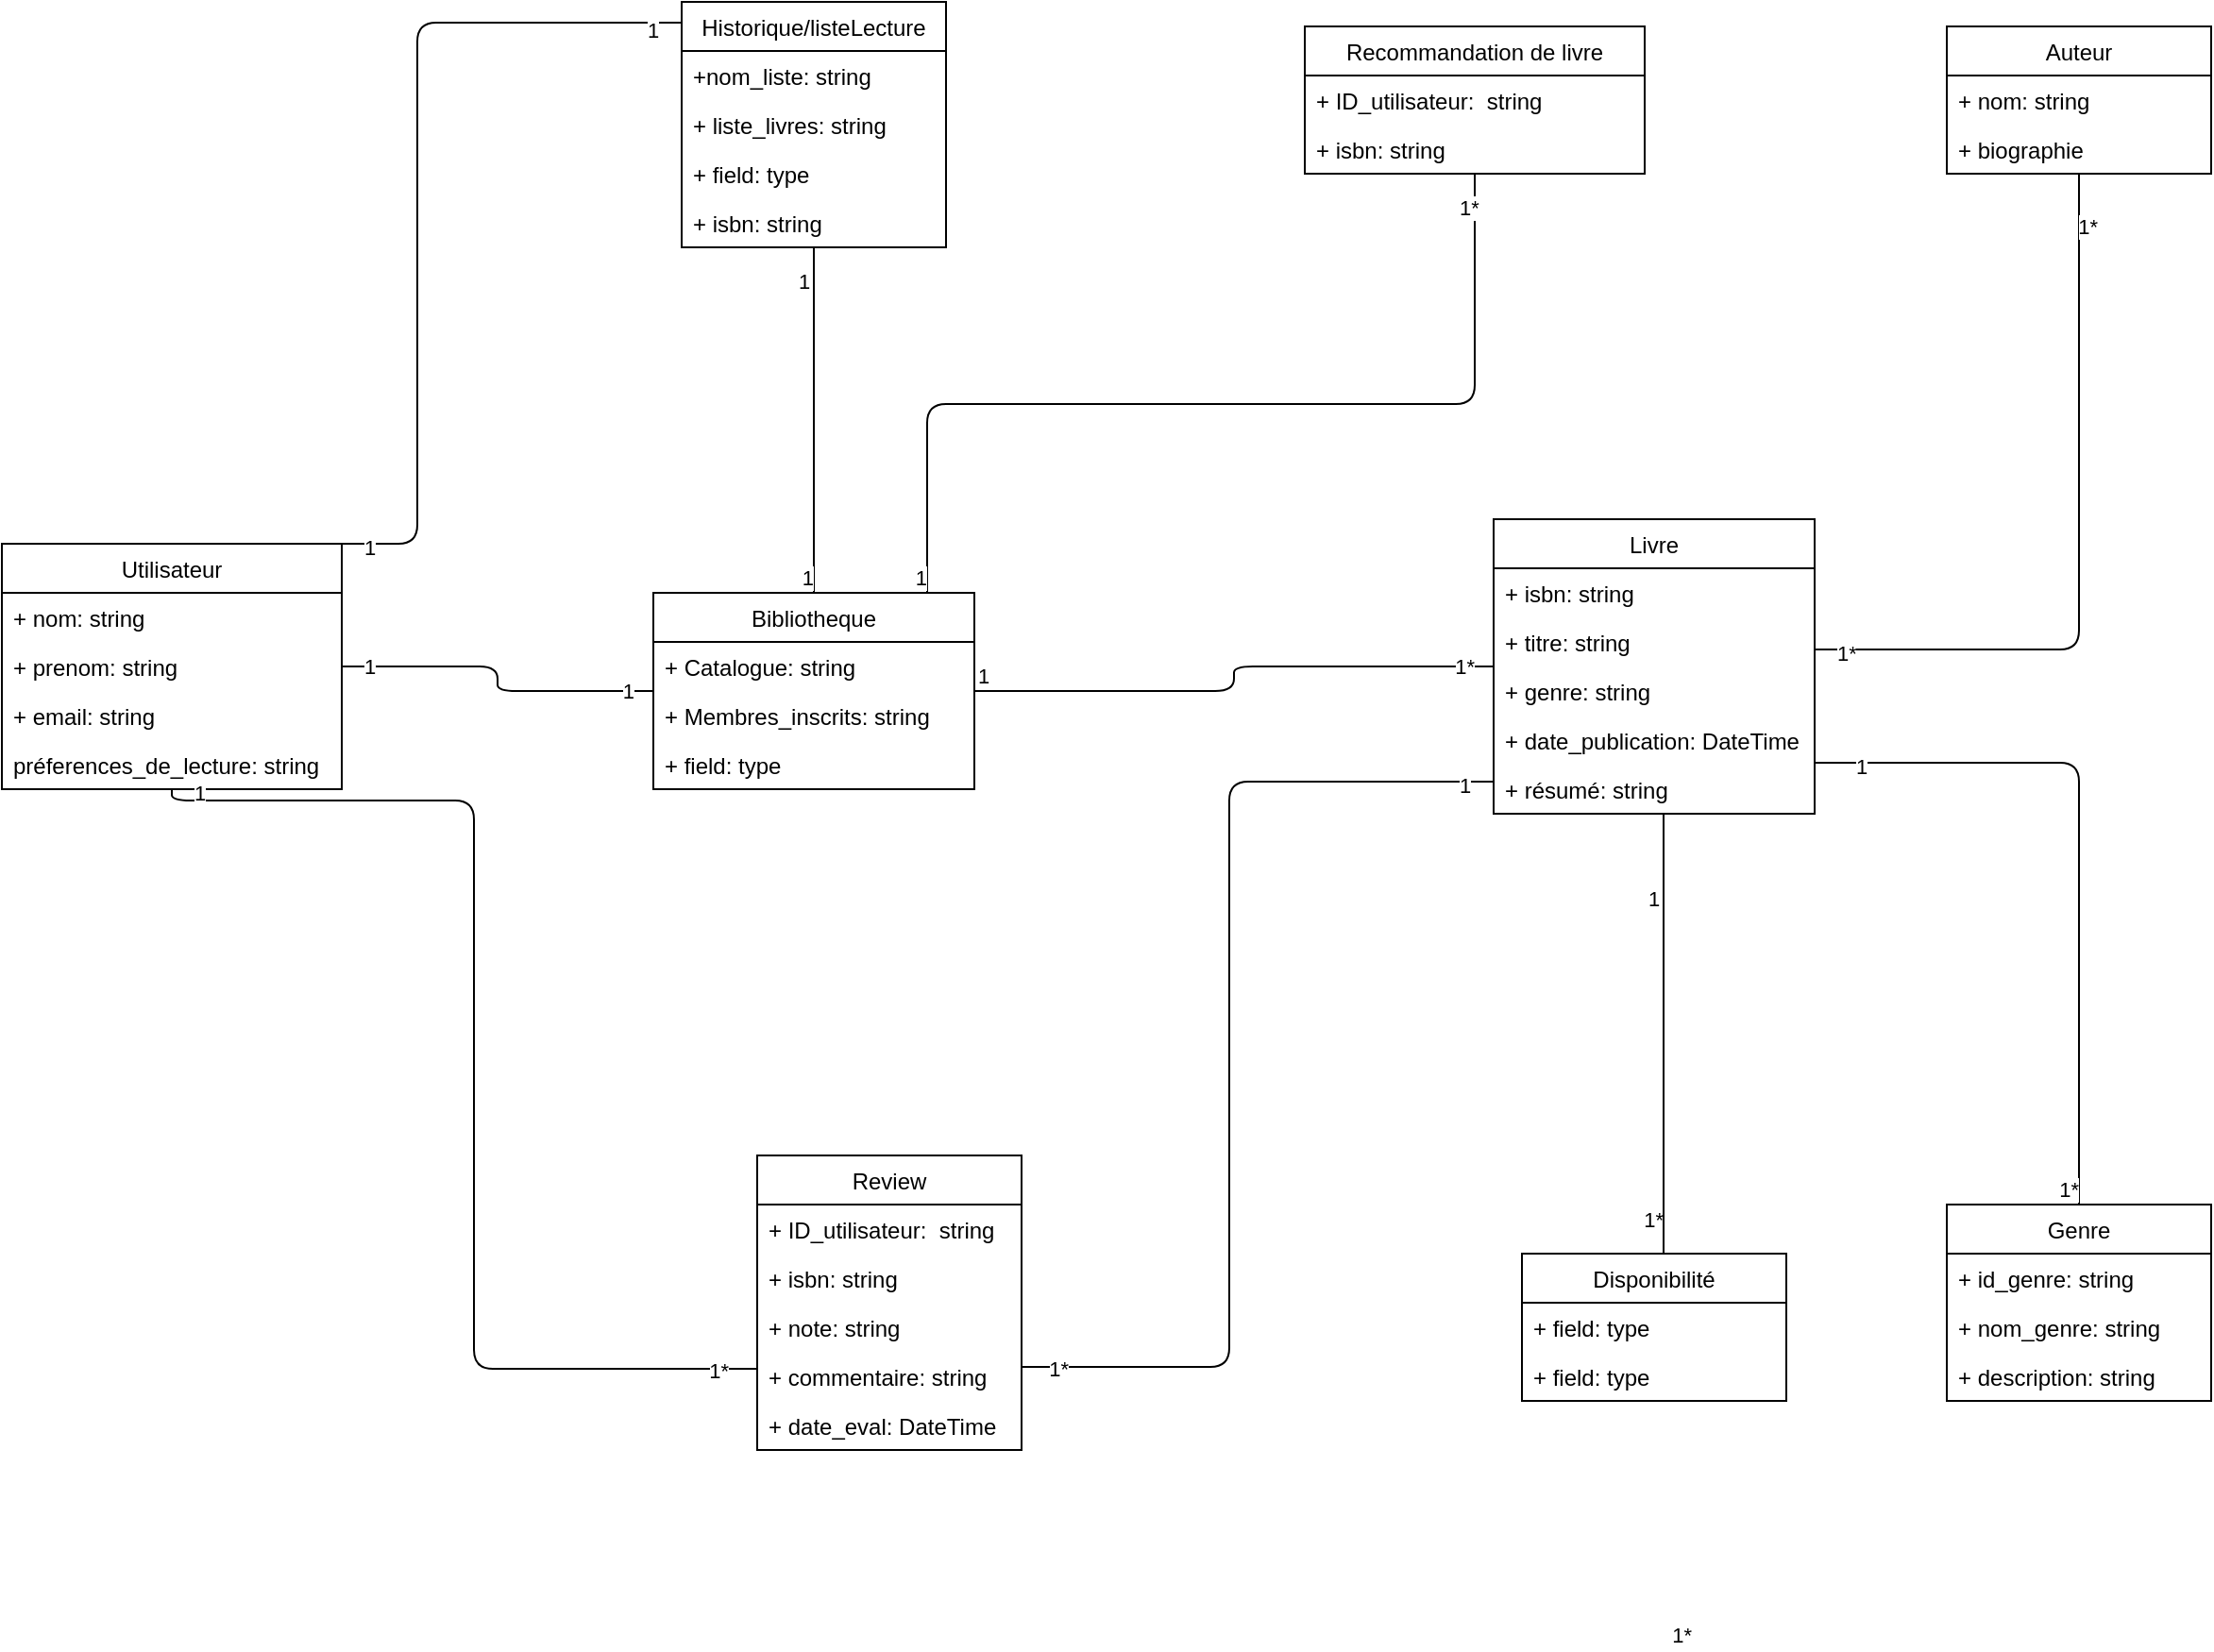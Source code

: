 <mxfile>
    <diagram id="CvnyXggwfu936wjtyLmW" name="Page-1">
        <mxGraphModel dx="2611" dy="1889" grid="1" gridSize="10" guides="1" tooltips="1" connect="1" arrows="1" fold="1" page="1" pageScale="1" pageWidth="827" pageHeight="1169" math="0" shadow="0">
            <root>
                <mxCell id="0"/>
                <mxCell id="1" parent="0"/>
                <mxCell id="2" value="Livre" style="swimlane;fontStyle=0;childLayout=stackLayout;horizontal=1;startSize=26;fillColor=none;horizontalStack=0;resizeParent=1;resizeParentMax=0;resizeLast=0;collapsible=1;marginBottom=0;" parent="1" vertex="1">
                    <mxGeometry x="700" y="211" width="170" height="156" as="geometry"/>
                </mxCell>
                <mxCell id="3" value="+ isbn: string" style="text;strokeColor=none;fillColor=none;align=left;verticalAlign=top;spacingLeft=4;spacingRight=4;overflow=hidden;rotatable=0;points=[[0,0.5],[1,0.5]];portConstraint=eastwest;" parent="2" vertex="1">
                    <mxGeometry y="26" width="170" height="26" as="geometry"/>
                </mxCell>
                <mxCell id="4" value="+ titre: string" style="text;strokeColor=none;fillColor=none;align=left;verticalAlign=top;spacingLeft=4;spacingRight=4;overflow=hidden;rotatable=0;points=[[0,0.5],[1,0.5]];portConstraint=eastwest;" parent="2" vertex="1">
                    <mxGeometry y="52" width="170" height="26" as="geometry"/>
                </mxCell>
                <mxCell id="44" value="+ genre: string" style="text;strokeColor=none;fillColor=none;align=left;verticalAlign=top;spacingLeft=4;spacingRight=4;overflow=hidden;rotatable=0;points=[[0,0.5],[1,0.5]];portConstraint=eastwest;" parent="2" vertex="1">
                    <mxGeometry y="78" width="170" height="26" as="geometry"/>
                </mxCell>
                <mxCell id="45" value="+ date_publication: DateTime" style="text;strokeColor=none;fillColor=none;align=left;verticalAlign=top;spacingLeft=4;spacingRight=4;overflow=hidden;rotatable=0;points=[[0,0.5],[1,0.5]];portConstraint=eastwest;" parent="2" vertex="1">
                    <mxGeometry y="104" width="170" height="26" as="geometry"/>
                </mxCell>
                <mxCell id="46" value="+ résumé: string" style="text;strokeColor=none;fillColor=none;align=left;verticalAlign=top;spacingLeft=4;spacingRight=4;overflow=hidden;rotatable=0;points=[[0,0.5],[1,0.5]];portConstraint=eastwest;" parent="2" vertex="1">
                    <mxGeometry y="130" width="170" height="26" as="geometry"/>
                </mxCell>
                <mxCell id="6" value="Bibliotheque" style="swimlane;fontStyle=0;childLayout=stackLayout;horizontal=1;startSize=26;fillColor=none;horizontalStack=0;resizeParent=1;resizeParentMax=0;resizeLast=0;collapsible=1;marginBottom=0;" parent="1" vertex="1">
                    <mxGeometry x="255" y="250" width="170" height="104" as="geometry"/>
                </mxCell>
                <mxCell id="7" value="+ Catalogue: string" style="text;strokeColor=none;fillColor=none;align=left;verticalAlign=top;spacingLeft=4;spacingRight=4;overflow=hidden;rotatable=0;points=[[0,0.5],[1,0.5]];portConstraint=eastwest;" parent="6" vertex="1">
                    <mxGeometry y="26" width="170" height="26" as="geometry"/>
                </mxCell>
                <mxCell id="8" value="+ Membres_inscrits: string" style="text;strokeColor=none;fillColor=none;align=left;verticalAlign=top;spacingLeft=4;spacingRight=4;overflow=hidden;rotatable=0;points=[[0,0.5],[1,0.5]];portConstraint=eastwest;" parent="6" vertex="1">
                    <mxGeometry y="52" width="170" height="26" as="geometry"/>
                </mxCell>
                <mxCell id="9" value="+ field: type" style="text;strokeColor=none;fillColor=none;align=left;verticalAlign=top;spacingLeft=4;spacingRight=4;overflow=hidden;rotatable=0;points=[[0,0.5],[1,0.5]];portConstraint=eastwest;" parent="6" vertex="1">
                    <mxGeometry y="78" width="170" height="26" as="geometry"/>
                </mxCell>
                <mxCell id="10" value="Auteur" style="swimlane;fontStyle=0;childLayout=stackLayout;horizontal=1;startSize=26;fillColor=none;horizontalStack=0;resizeParent=1;resizeParentMax=0;resizeLast=0;collapsible=1;marginBottom=0;" parent="1" vertex="1">
                    <mxGeometry x="940" y="-50" width="140" height="78" as="geometry"/>
                </mxCell>
                <mxCell id="11" value="+ nom: string" style="text;strokeColor=none;fillColor=none;align=left;verticalAlign=top;spacingLeft=4;spacingRight=4;overflow=hidden;rotatable=0;points=[[0,0.5],[1,0.5]];portConstraint=eastwest;" parent="10" vertex="1">
                    <mxGeometry y="26" width="140" height="26" as="geometry"/>
                </mxCell>
                <mxCell id="13" value="+ biographie" style="text;strokeColor=none;fillColor=none;align=left;verticalAlign=top;spacingLeft=4;spacingRight=4;overflow=hidden;rotatable=0;points=[[0,0.5],[1,0.5]];portConstraint=eastwest;" parent="10" vertex="1">
                    <mxGeometry y="52" width="140" height="26" as="geometry"/>
                </mxCell>
                <mxCell id="14" value="Utilisateur" style="swimlane;fontStyle=0;childLayout=stackLayout;horizontal=1;startSize=26;fillColor=none;horizontalStack=0;resizeParent=1;resizeParentMax=0;resizeLast=0;collapsible=1;marginBottom=0;" parent="1" vertex="1">
                    <mxGeometry x="-90" y="224" width="180" height="130" as="geometry"/>
                </mxCell>
                <mxCell id="15" value="+ nom: string" style="text;strokeColor=none;fillColor=none;align=left;verticalAlign=top;spacingLeft=4;spacingRight=4;overflow=hidden;rotatable=0;points=[[0,0.5],[1,0.5]];portConstraint=eastwest;" parent="14" vertex="1">
                    <mxGeometry y="26" width="180" height="26" as="geometry"/>
                </mxCell>
                <mxCell id="16" value="+ prenom: string" style="text;strokeColor=none;fillColor=none;align=left;verticalAlign=top;spacingLeft=4;spacingRight=4;overflow=hidden;rotatable=0;points=[[0,0.5],[1,0.5]];portConstraint=eastwest;" parent="14" vertex="1">
                    <mxGeometry y="52" width="180" height="26" as="geometry"/>
                </mxCell>
                <mxCell id="42" value="+ email: string" style="text;strokeColor=none;fillColor=none;align=left;verticalAlign=top;spacingLeft=4;spacingRight=4;overflow=hidden;rotatable=0;points=[[0,0.5],[1,0.5]];portConstraint=eastwest;" parent="14" vertex="1">
                    <mxGeometry y="78" width="180" height="26" as="geometry"/>
                </mxCell>
                <mxCell id="43" value="préferences_de_lecture: string" style="text;strokeColor=none;fillColor=none;align=left;verticalAlign=top;spacingLeft=4;spacingRight=4;overflow=hidden;rotatable=0;points=[[0,0.5],[1,0.5]];portConstraint=eastwest;" parent="14" vertex="1">
                    <mxGeometry y="104" width="180" height="26" as="geometry"/>
                </mxCell>
                <mxCell id="18" value="Disponibilité" style="swimlane;fontStyle=0;childLayout=stackLayout;horizontal=1;startSize=26;fillColor=none;horizontalStack=0;resizeParent=1;resizeParentMax=0;resizeLast=0;collapsible=1;marginBottom=0;" parent="1" vertex="1">
                    <mxGeometry x="715" y="600" width="140" height="78" as="geometry"/>
                </mxCell>
                <mxCell id="20" value="+ field: type" style="text;strokeColor=none;fillColor=none;align=left;verticalAlign=top;spacingLeft=4;spacingRight=4;overflow=hidden;rotatable=0;points=[[0,0.5],[1,0.5]];portConstraint=eastwest;" parent="18" vertex="1">
                    <mxGeometry y="26" width="140" height="26" as="geometry"/>
                </mxCell>
                <mxCell id="21" value="+ field: type" style="text;strokeColor=none;fillColor=none;align=left;verticalAlign=top;spacingLeft=4;spacingRight=4;overflow=hidden;rotatable=0;points=[[0,0.5],[1,0.5]];portConstraint=eastwest;" parent="18" vertex="1">
                    <mxGeometry y="52" width="140" height="26" as="geometry"/>
                </mxCell>
                <mxCell id="22" value="Recommandation de livre" style="swimlane;fontStyle=0;childLayout=stackLayout;horizontal=1;startSize=26;fillColor=none;horizontalStack=0;resizeParent=1;resizeParentMax=0;resizeLast=0;collapsible=1;marginBottom=0;" parent="1" vertex="1">
                    <mxGeometry x="600" y="-50" width="180" height="78" as="geometry"/>
                </mxCell>
                <mxCell id="24" value="+ ID_utilisateur:  string" style="text;strokeColor=none;fillColor=none;align=left;verticalAlign=top;spacingLeft=4;spacingRight=4;overflow=hidden;rotatable=0;points=[[0,0.5],[1,0.5]];portConstraint=eastwest;" parent="22" vertex="1">
                    <mxGeometry y="26" width="180" height="26" as="geometry"/>
                </mxCell>
                <mxCell id="85" value="+ isbn: string" style="text;strokeColor=none;fillColor=none;align=left;verticalAlign=top;spacingLeft=4;spacingRight=4;overflow=hidden;rotatable=0;points=[[0,0.5],[1,0.5]];portConstraint=eastwest;" parent="22" vertex="1">
                    <mxGeometry y="52" width="180" height="26" as="geometry"/>
                </mxCell>
                <mxCell id="26" value="Review" style="swimlane;fontStyle=0;childLayout=stackLayout;horizontal=1;startSize=26;fillColor=none;horizontalStack=0;resizeParent=1;resizeParentMax=0;resizeLast=0;collapsible=1;marginBottom=0;" parent="1" vertex="1">
                    <mxGeometry x="310" y="548" width="140" height="156" as="geometry"/>
                </mxCell>
                <mxCell id="28" value="+ ID_utilisateur:  string" style="text;strokeColor=none;fillColor=none;align=left;verticalAlign=top;spacingLeft=4;spacingRight=4;overflow=hidden;rotatable=0;points=[[0,0.5],[1,0.5]];portConstraint=eastwest;" parent="26" vertex="1">
                    <mxGeometry y="26" width="140" height="26" as="geometry"/>
                </mxCell>
                <mxCell id="27" value="+ isbn: string" style="text;strokeColor=none;fillColor=none;align=left;verticalAlign=top;spacingLeft=4;spacingRight=4;overflow=hidden;rotatable=0;points=[[0,0.5],[1,0.5]];portConstraint=eastwest;" parent="26" vertex="1">
                    <mxGeometry y="52" width="140" height="26" as="geometry"/>
                </mxCell>
                <mxCell id="47" value="+ note: string" style="text;strokeColor=none;fillColor=none;align=left;verticalAlign=top;spacingLeft=4;spacingRight=4;overflow=hidden;rotatable=0;points=[[0,0.5],[1,0.5]];portConstraint=eastwest;" parent="26" vertex="1">
                    <mxGeometry y="78" width="140" height="26" as="geometry"/>
                </mxCell>
                <mxCell id="48" value="+ commentaire: string" style="text;strokeColor=none;fillColor=none;align=left;verticalAlign=top;spacingLeft=4;spacingRight=4;overflow=hidden;rotatable=0;points=[[0,0.5],[1,0.5]];portConstraint=eastwest;" parent="26" vertex="1">
                    <mxGeometry y="104" width="140" height="26" as="geometry"/>
                </mxCell>
                <mxCell id="49" value="+ date_eval: DateTime" style="text;strokeColor=none;fillColor=none;align=left;verticalAlign=top;spacingLeft=4;spacingRight=4;overflow=hidden;rotatable=0;points=[[0,0.5],[1,0.5]];portConstraint=eastwest;" parent="26" vertex="1">
                    <mxGeometry y="130" width="140" height="26" as="geometry"/>
                </mxCell>
                <mxCell id="30" value="Genre" style="swimlane;fontStyle=0;childLayout=stackLayout;horizontal=1;startSize=26;fillColor=none;horizontalStack=0;resizeParent=1;resizeParentMax=0;resizeLast=0;collapsible=1;marginBottom=0;" parent="1" vertex="1">
                    <mxGeometry x="940" y="574" width="140" height="104" as="geometry"/>
                </mxCell>
                <mxCell id="31" value="+ id_genre: string" style="text;strokeColor=none;fillColor=none;align=left;verticalAlign=top;spacingLeft=4;spacingRight=4;overflow=hidden;rotatable=0;points=[[0,0.5],[1,0.5]];portConstraint=eastwest;" parent="30" vertex="1">
                    <mxGeometry y="26" width="140" height="26" as="geometry"/>
                </mxCell>
                <mxCell id="32" value="+ nom_genre: string" style="text;strokeColor=none;fillColor=none;align=left;verticalAlign=top;spacingLeft=4;spacingRight=4;overflow=hidden;rotatable=0;points=[[0,0.5],[1,0.5]];portConstraint=eastwest;" parent="30" vertex="1">
                    <mxGeometry y="52" width="140" height="26" as="geometry"/>
                </mxCell>
                <mxCell id="33" value="+ description: string" style="text;strokeColor=none;fillColor=none;align=left;verticalAlign=top;spacingLeft=4;spacingRight=4;overflow=hidden;rotatable=0;points=[[0,0.5],[1,0.5]];portConstraint=eastwest;" parent="30" vertex="1">
                    <mxGeometry y="78" width="140" height="26" as="geometry"/>
                </mxCell>
                <mxCell id="34" value="Historique/listeLecture" style="swimlane;fontStyle=0;childLayout=stackLayout;horizontal=1;startSize=26;fillColor=none;horizontalStack=0;resizeParent=1;resizeParentMax=0;resizeLast=0;collapsible=1;marginBottom=0;" parent="1" vertex="1">
                    <mxGeometry x="270" y="-63" width="140" height="130" as="geometry"/>
                </mxCell>
                <mxCell id="35" value="+nom_liste: string" style="text;strokeColor=none;fillColor=none;align=left;verticalAlign=top;spacingLeft=4;spacingRight=4;overflow=hidden;rotatable=0;points=[[0,0.5],[1,0.5]];portConstraint=eastwest;" parent="34" vertex="1">
                    <mxGeometry y="26" width="140" height="26" as="geometry"/>
                </mxCell>
                <mxCell id="36" value="+ liste_livres: string" style="text;strokeColor=none;fillColor=none;align=left;verticalAlign=top;spacingLeft=4;spacingRight=4;overflow=hidden;rotatable=0;points=[[0,0.5],[1,0.5]];portConstraint=eastwest;" parent="34" vertex="1">
                    <mxGeometry y="52" width="140" height="26" as="geometry"/>
                </mxCell>
                <mxCell id="37" value="+ field: type" style="text;strokeColor=none;fillColor=none;align=left;verticalAlign=top;spacingLeft=4;spacingRight=4;overflow=hidden;rotatable=0;points=[[0,0.5],[1,0.5]];portConstraint=eastwest;" parent="34" vertex="1">
                    <mxGeometry y="78" width="140" height="26" as="geometry"/>
                </mxCell>
                <mxCell id="94" value="+ isbn: string" style="text;strokeColor=none;fillColor=none;align=left;verticalAlign=top;spacingLeft=4;spacingRight=4;overflow=hidden;rotatable=0;points=[[0,0.5],[1,0.5]];portConstraint=eastwest;" parent="34" vertex="1">
                    <mxGeometry y="104" width="140" height="26" as="geometry"/>
                </mxCell>
                <mxCell id="50" value="" style="endArrow=none;html=1;edgeStyle=orthogonalEdgeStyle;" parent="1" source="14" target="6" edge="1">
                    <mxGeometry relative="1" as="geometry">
                        <mxPoint x="-330" y="370" as="sourcePoint"/>
                        <mxPoint x="272" y="340" as="targetPoint"/>
                    </mxGeometry>
                </mxCell>
                <mxCell id="51" value="1" style="edgeLabel;resizable=0;html=1;align=left;verticalAlign=bottom;" parent="50" connectable="0" vertex="1">
                    <mxGeometry x="-1" relative="1" as="geometry">
                        <mxPoint x="10" y="8" as="offset"/>
                    </mxGeometry>
                </mxCell>
                <mxCell id="52" value="1" style="edgeLabel;resizable=0;html=1;align=right;verticalAlign=bottom;" parent="50" connectable="0" vertex="1">
                    <mxGeometry x="1" relative="1" as="geometry">
                        <mxPoint x="-10" y="8" as="offset"/>
                    </mxGeometry>
                </mxCell>
                <mxCell id="60" value="" style="endArrow=none;html=1;edgeStyle=orthogonalEdgeStyle;" parent="1" source="6" target="2" edge="1">
                    <mxGeometry relative="1" as="geometry">
                        <mxPoint x="180" y="342" as="sourcePoint"/>
                        <mxPoint x="340" y="342" as="targetPoint"/>
                    </mxGeometry>
                </mxCell>
                <mxCell id="61" value="1" style="edgeLabel;resizable=0;html=1;align=left;verticalAlign=bottom;" parent="60" connectable="0" vertex="1">
                    <mxGeometry x="-1" relative="1" as="geometry"/>
                </mxCell>
                <mxCell id="62" value="1*" style="edgeLabel;resizable=0;html=1;align=right;verticalAlign=bottom;" parent="60" connectable="0" vertex="1">
                    <mxGeometry x="1" relative="1" as="geometry">
                        <mxPoint x="-10" y="8" as="offset"/>
                    </mxGeometry>
                </mxCell>
                <mxCell id="63" value="" style="endArrow=none;html=1;edgeStyle=orthogonalEdgeStyle;" parent="1" source="2" target="30" edge="1">
                    <mxGeometry relative="1" as="geometry">
                        <mxPoint x="480" y="342" as="sourcePoint"/>
                        <mxPoint x="628.45" y="280.01" as="targetPoint"/>
                        <Array as="points">
                            <mxPoint x="1010" y="340"/>
                        </Array>
                    </mxGeometry>
                </mxCell>
                <mxCell id="64" value="1" style="edgeLabel;resizable=0;html=1;align=left;verticalAlign=bottom;" parent="63" connectable="0" vertex="1">
                    <mxGeometry x="-1" relative="1" as="geometry">
                        <mxPoint x="20" y="10" as="offset"/>
                    </mxGeometry>
                </mxCell>
                <mxCell id="65" value="1*" style="edgeLabel;resizable=0;html=1;align=right;verticalAlign=bottom;" parent="63" connectable="0" vertex="1">
                    <mxGeometry x="1" relative="1" as="geometry"/>
                </mxCell>
                <mxCell id="TBrwRXUSWAXqaf8VuAsX-105" value="1*" style="edgeLabel;resizable=0;html=1;align=right;verticalAlign=bottom;" parent="63" connectable="0" vertex="1">
                    <mxGeometry x="1" relative="1" as="geometry">
                        <mxPoint x="-220" y="16" as="offset"/>
                    </mxGeometry>
                </mxCell>
                <mxCell id="69" value="" style="endArrow=none;html=1;edgeStyle=orthogonalEdgeStyle;" parent="1" source="14" target="34" edge="1">
                    <mxGeometry relative="1" as="geometry">
                        <mxPoint x="80" y="224" as="sourcePoint"/>
                        <mxPoint x="260" y="-52" as="targetPoint"/>
                        <Array as="points">
                            <mxPoint x="130" y="224"/>
                            <mxPoint x="130" y="-52"/>
                        </Array>
                    </mxGeometry>
                </mxCell>
                <mxCell id="70" value="1" style="edgeLabel;resizable=0;html=1;align=left;verticalAlign=bottom;" parent="69" connectable="0" vertex="1">
                    <mxGeometry x="-1" relative="1" as="geometry">
                        <mxPoint x="10" y="10" as="offset"/>
                    </mxGeometry>
                </mxCell>
                <mxCell id="72" value="" style="endArrow=none;html=1;edgeStyle=orthogonalEdgeStyle;" parent="1" source="2" target="26" edge="1">
                    <mxGeometry relative="1" as="geometry">
                        <mxPoint x="40" y="342" as="sourcePoint"/>
                        <mxPoint x="-100" y="480" as="targetPoint"/>
                        <Array as="points">
                            <mxPoint x="560" y="350"/>
                            <mxPoint x="560" y="660"/>
                        </Array>
                    </mxGeometry>
                </mxCell>
                <mxCell id="73" value="1" style="edgeLabel;resizable=0;html=1;align=left;verticalAlign=bottom;" parent="72" connectable="0" vertex="1">
                    <mxGeometry x="-1" relative="1" as="geometry">
                        <mxPoint x="-20" y="10" as="offset"/>
                    </mxGeometry>
                </mxCell>
                <mxCell id="74" value="1*" style="edgeLabel;resizable=0;html=1;align=right;verticalAlign=bottom;" parent="72" connectable="0" vertex="1">
                    <mxGeometry x="1" relative="1" as="geometry">
                        <mxPoint x="25" y="9" as="offset"/>
                    </mxGeometry>
                </mxCell>
                <mxCell id="TBrwRXUSWAXqaf8VuAsX-97" value="1*" style="edgeLabel;resizable=0;html=1;align=right;verticalAlign=bottom;" parent="72" connectable="0" vertex="1">
                    <mxGeometry x="1" relative="1" as="geometry">
                        <mxPoint x="355" y="150" as="offset"/>
                    </mxGeometry>
                </mxCell>
                <mxCell id="TBrwRXUSWAXqaf8VuAsX-106" value="1" style="edgeLabel;resizable=0;html=1;align=left;verticalAlign=bottom;" parent="72" connectable="0" vertex="1">
                    <mxGeometry x="-1" relative="1" as="geometry">
                        <mxPoint x="80" y="70" as="offset"/>
                    </mxGeometry>
                </mxCell>
                <mxCell id="81" value="" style="endArrow=none;html=1;edgeStyle=orthogonalEdgeStyle;" parent="1" source="2" target="10" edge="1">
                    <mxGeometry relative="1" as="geometry">
                        <mxPoint x="810" y="382" as="sourcePoint"/>
                        <mxPoint x="1020" y="100" as="targetPoint"/>
                        <Array as="points">
                            <mxPoint x="1010" y="280"/>
                        </Array>
                    </mxGeometry>
                </mxCell>
                <mxCell id="82" value="1*" style="edgeLabel;resizable=0;html=1;align=left;verticalAlign=bottom;" parent="81" connectable="0" vertex="1">
                    <mxGeometry x="-1" relative="1" as="geometry">
                        <mxPoint x="10" y="10" as="offset"/>
                    </mxGeometry>
                </mxCell>
                <mxCell id="83" value="1*" style="edgeLabel;resizable=0;html=1;align=right;verticalAlign=bottom;" parent="81" connectable="0" vertex="1">
                    <mxGeometry x="1" relative="1" as="geometry">
                        <mxPoint x="10" y="36" as="offset"/>
                    </mxGeometry>
                </mxCell>
                <mxCell id="86" value="" style="endArrow=none;html=1;edgeStyle=orthogonalEdgeStyle;" parent="1" source="34" target="6" edge="1">
                    <mxGeometry relative="1" as="geometry">
                        <mxPoint x="180" y="342" as="sourcePoint"/>
                        <mxPoint x="310" y="276" as="targetPoint"/>
                    </mxGeometry>
                </mxCell>
                <mxCell id="87" value="1" style="edgeLabel;resizable=0;html=1;align=left;verticalAlign=bottom;" parent="86" connectable="0" vertex="1">
                    <mxGeometry x="-1" relative="1" as="geometry">
                        <mxPoint x="-10" y="26" as="offset"/>
                    </mxGeometry>
                </mxCell>
                <mxCell id="88" value="1" style="edgeLabel;resizable=0;html=1;align=right;verticalAlign=bottom;" parent="86" connectable="0" vertex="1">
                    <mxGeometry x="1" relative="1" as="geometry">
                        <mxPoint as="offset"/>
                    </mxGeometry>
                </mxCell>
                <mxCell id="TBrwRXUSWAXqaf8VuAsX-107" value="1" style="edgeLabel;resizable=0;html=1;align=left;verticalAlign=bottom;" parent="86" connectable="0" vertex="1">
                    <mxGeometry x="-1" relative="1" as="geometry">
                        <mxPoint x="-90" y="-107" as="offset"/>
                    </mxGeometry>
                </mxCell>
                <mxCell id="TBrwRXUSWAXqaf8VuAsX-94" value="" style="endArrow=none;html=1;edgeStyle=orthogonalEdgeStyle;" parent="1" source="14" target="26" edge="1">
                    <mxGeometry relative="1" as="geometry">
                        <mxPoint x="100" y="400" as="sourcePoint"/>
                        <mxPoint x="295" y="661" as="targetPoint"/>
                        <Array as="points">
                            <mxPoint x="160" y="360"/>
                            <mxPoint x="160" y="661"/>
                        </Array>
                    </mxGeometry>
                </mxCell>
                <mxCell id="TBrwRXUSWAXqaf8VuAsX-95" value="1" style="edgeLabel;resizable=0;html=1;align=left;verticalAlign=bottom;" parent="TBrwRXUSWAXqaf8VuAsX-94" connectable="0" vertex="1">
                    <mxGeometry x="-1" relative="1" as="geometry">
                        <mxPoint x="10" y="10" as="offset"/>
                    </mxGeometry>
                </mxCell>
                <mxCell id="TBrwRXUSWAXqaf8VuAsX-96" value="1*" style="edgeLabel;resizable=0;html=1;align=right;verticalAlign=bottom;" parent="TBrwRXUSWAXqaf8VuAsX-94" connectable="0" vertex="1">
                    <mxGeometry x="1" relative="1" as="geometry">
                        <mxPoint x="-15" y="9" as="offset"/>
                    </mxGeometry>
                </mxCell>
                <mxCell id="TBrwRXUSWAXqaf8VuAsX-99" value="" style="endArrow=none;html=1;edgeStyle=orthogonalEdgeStyle;" parent="1" source="2" target="18" edge="1">
                    <mxGeometry relative="1" as="geometry">
                        <mxPoint x="795" y="367" as="sourcePoint"/>
                        <mxPoint x="795" y="574" as="targetPoint"/>
                        <Array as="points">
                            <mxPoint x="790" y="410"/>
                            <mxPoint x="790" y="410"/>
                        </Array>
                    </mxGeometry>
                </mxCell>
                <mxCell id="A_gNjGt1j5SrefgA1zbt-94" value="" style="endArrow=none;html=1;edgeStyle=orthogonalEdgeStyle;" parent="1" source="22" target="6" edge="1">
                    <mxGeometry relative="1" as="geometry">
                        <mxPoint x="350" y="77" as="sourcePoint"/>
                        <mxPoint x="350" y="260" as="targetPoint"/>
                        <Array as="points">
                            <mxPoint x="690" y="150"/>
                            <mxPoint x="400" y="150"/>
                        </Array>
                    </mxGeometry>
                </mxCell>
                <mxCell id="A_gNjGt1j5SrefgA1zbt-95" value="1*" style="edgeLabel;resizable=0;html=1;align=left;verticalAlign=bottom;" parent="A_gNjGt1j5SrefgA1zbt-94" connectable="0" vertex="1">
                    <mxGeometry x="-1" relative="1" as="geometry">
                        <mxPoint x="-10" y="26" as="offset"/>
                    </mxGeometry>
                </mxCell>
                <mxCell id="A_gNjGt1j5SrefgA1zbt-96" value="1" style="edgeLabel;resizable=0;html=1;align=right;verticalAlign=bottom;" parent="A_gNjGt1j5SrefgA1zbt-94" connectable="0" vertex="1">
                    <mxGeometry x="1" relative="1" as="geometry">
                        <mxPoint as="offset"/>
                    </mxGeometry>
                </mxCell>
            </root>
        </mxGraphModel>
    </diagram>
</mxfile>
